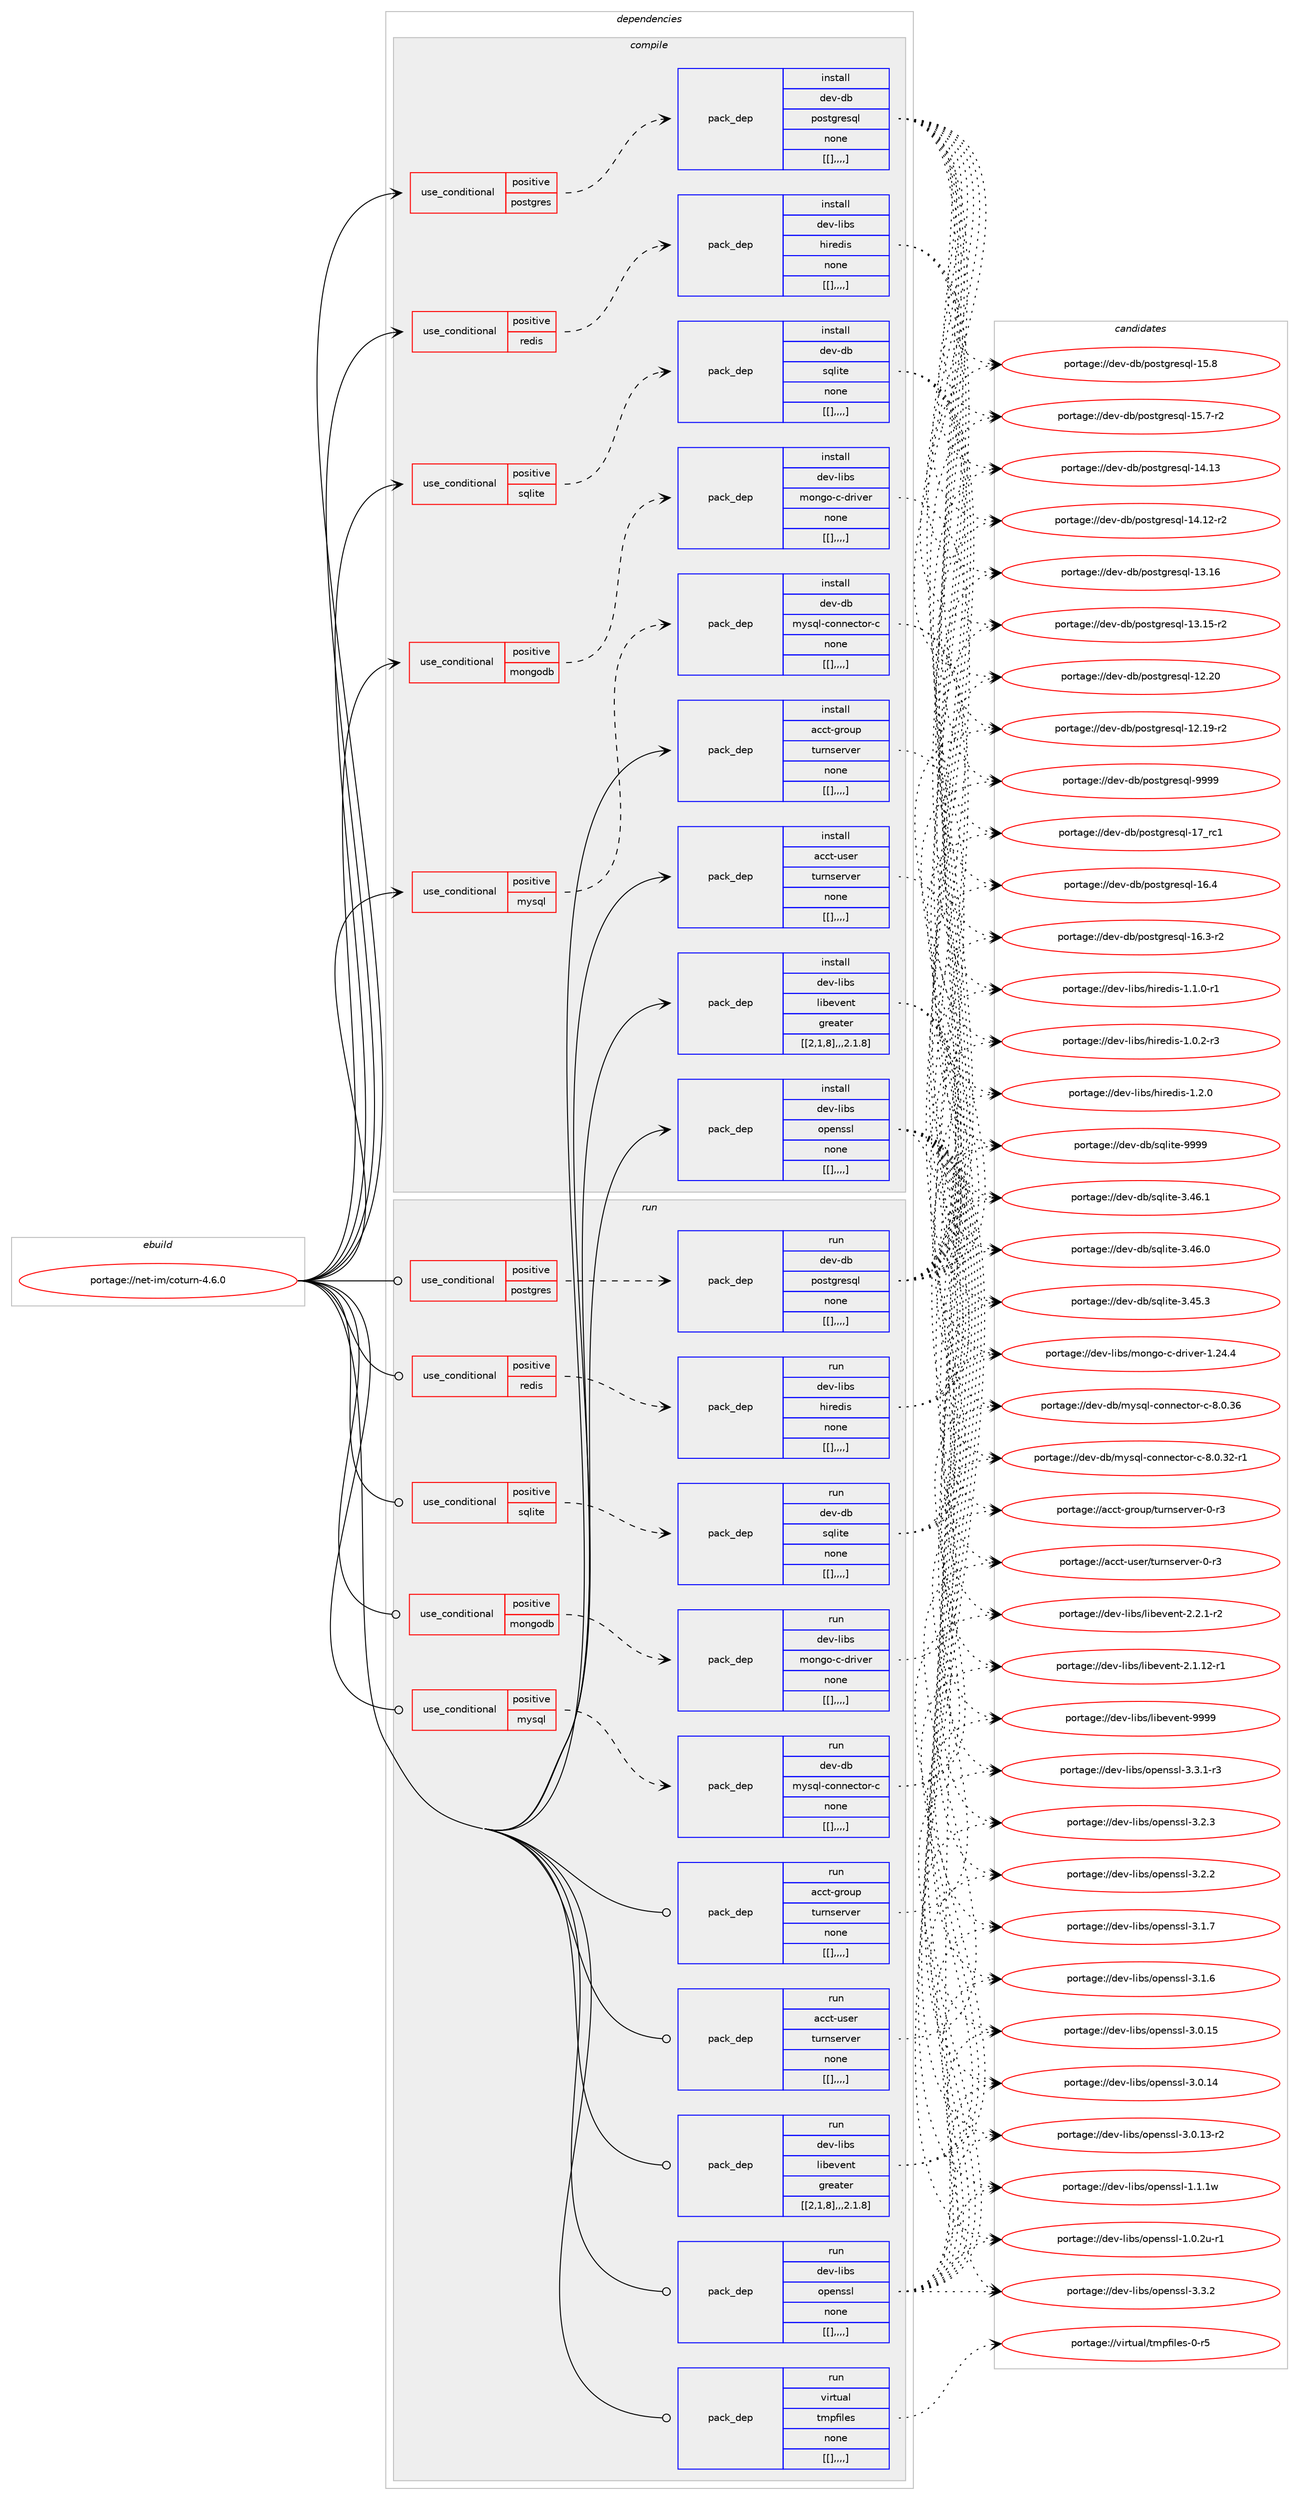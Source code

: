 digraph prolog {

# *************
# Graph options
# *************

newrank=true;
concentrate=true;
compound=true;
graph [rankdir=LR,fontname=Helvetica,fontsize=10,ranksep=1.5];#, ranksep=2.5, nodesep=0.2];
edge  [arrowhead=vee];
node  [fontname=Helvetica,fontsize=10];

# **********
# The ebuild
# **********

subgraph cluster_leftcol {
color=gray;
label=<<i>ebuild</i>>;
id [label="portage://net-im/coturn-4.6.0", color=red, width=4, href="../net-im/coturn-4.6.0.svg"];
}

# ****************
# The dependencies
# ****************

subgraph cluster_midcol {
color=gray;
label=<<i>dependencies</i>>;
subgraph cluster_compile {
fillcolor="#eeeeee";
style=filled;
label=<<i>compile</i>>;
subgraph cond95551 {
dependency362339 [label=<<TABLE BORDER="0" CELLBORDER="1" CELLSPACING="0" CELLPADDING="4"><TR><TD ROWSPAN="3" CELLPADDING="10">use_conditional</TD></TR><TR><TD>positive</TD></TR><TR><TD>mongodb</TD></TR></TABLE>>, shape=none, color=red];
subgraph pack264148 {
dependency362340 [label=<<TABLE BORDER="0" CELLBORDER="1" CELLSPACING="0" CELLPADDING="4" WIDTH="220"><TR><TD ROWSPAN="6" CELLPADDING="30">pack_dep</TD></TR><TR><TD WIDTH="110">install</TD></TR><TR><TD>dev-libs</TD></TR><TR><TD>mongo-c-driver</TD></TR><TR><TD>none</TD></TR><TR><TD>[[],,,,]</TD></TR></TABLE>>, shape=none, color=blue];
}
dependency362339:e -> dependency362340:w [weight=20,style="dashed",arrowhead="vee"];
}
id:e -> dependency362339:w [weight=20,style="solid",arrowhead="vee"];
subgraph cond95552 {
dependency362341 [label=<<TABLE BORDER="0" CELLBORDER="1" CELLSPACING="0" CELLPADDING="4"><TR><TD ROWSPAN="3" CELLPADDING="10">use_conditional</TD></TR><TR><TD>positive</TD></TR><TR><TD>mysql</TD></TR></TABLE>>, shape=none, color=red];
subgraph pack264149 {
dependency362342 [label=<<TABLE BORDER="0" CELLBORDER="1" CELLSPACING="0" CELLPADDING="4" WIDTH="220"><TR><TD ROWSPAN="6" CELLPADDING="30">pack_dep</TD></TR><TR><TD WIDTH="110">install</TD></TR><TR><TD>dev-db</TD></TR><TR><TD>mysql-connector-c</TD></TR><TR><TD>none</TD></TR><TR><TD>[[],,,,]</TD></TR></TABLE>>, shape=none, color=blue];
}
dependency362341:e -> dependency362342:w [weight=20,style="dashed",arrowhead="vee"];
}
id:e -> dependency362341:w [weight=20,style="solid",arrowhead="vee"];
subgraph cond95553 {
dependency362343 [label=<<TABLE BORDER="0" CELLBORDER="1" CELLSPACING="0" CELLPADDING="4"><TR><TD ROWSPAN="3" CELLPADDING="10">use_conditional</TD></TR><TR><TD>positive</TD></TR><TR><TD>postgres</TD></TR></TABLE>>, shape=none, color=red];
subgraph pack264150 {
dependency362344 [label=<<TABLE BORDER="0" CELLBORDER="1" CELLSPACING="0" CELLPADDING="4" WIDTH="220"><TR><TD ROWSPAN="6" CELLPADDING="30">pack_dep</TD></TR><TR><TD WIDTH="110">install</TD></TR><TR><TD>dev-db</TD></TR><TR><TD>postgresql</TD></TR><TR><TD>none</TD></TR><TR><TD>[[],,,,]</TD></TR></TABLE>>, shape=none, color=blue];
}
dependency362343:e -> dependency362344:w [weight=20,style="dashed",arrowhead="vee"];
}
id:e -> dependency362343:w [weight=20,style="solid",arrowhead="vee"];
subgraph cond95554 {
dependency362345 [label=<<TABLE BORDER="0" CELLBORDER="1" CELLSPACING="0" CELLPADDING="4"><TR><TD ROWSPAN="3" CELLPADDING="10">use_conditional</TD></TR><TR><TD>positive</TD></TR><TR><TD>redis</TD></TR></TABLE>>, shape=none, color=red];
subgraph pack264151 {
dependency362346 [label=<<TABLE BORDER="0" CELLBORDER="1" CELLSPACING="0" CELLPADDING="4" WIDTH="220"><TR><TD ROWSPAN="6" CELLPADDING="30">pack_dep</TD></TR><TR><TD WIDTH="110">install</TD></TR><TR><TD>dev-libs</TD></TR><TR><TD>hiredis</TD></TR><TR><TD>none</TD></TR><TR><TD>[[],,,,]</TD></TR></TABLE>>, shape=none, color=blue];
}
dependency362345:e -> dependency362346:w [weight=20,style="dashed",arrowhead="vee"];
}
id:e -> dependency362345:w [weight=20,style="solid",arrowhead="vee"];
subgraph cond95555 {
dependency362347 [label=<<TABLE BORDER="0" CELLBORDER="1" CELLSPACING="0" CELLPADDING="4"><TR><TD ROWSPAN="3" CELLPADDING="10">use_conditional</TD></TR><TR><TD>positive</TD></TR><TR><TD>sqlite</TD></TR></TABLE>>, shape=none, color=red];
subgraph pack264152 {
dependency362348 [label=<<TABLE BORDER="0" CELLBORDER="1" CELLSPACING="0" CELLPADDING="4" WIDTH="220"><TR><TD ROWSPAN="6" CELLPADDING="30">pack_dep</TD></TR><TR><TD WIDTH="110">install</TD></TR><TR><TD>dev-db</TD></TR><TR><TD>sqlite</TD></TR><TR><TD>none</TD></TR><TR><TD>[[],,,,]</TD></TR></TABLE>>, shape=none, color=blue];
}
dependency362347:e -> dependency362348:w [weight=20,style="dashed",arrowhead="vee"];
}
id:e -> dependency362347:w [weight=20,style="solid",arrowhead="vee"];
subgraph pack264153 {
dependency362349 [label=<<TABLE BORDER="0" CELLBORDER="1" CELLSPACING="0" CELLPADDING="4" WIDTH="220"><TR><TD ROWSPAN="6" CELLPADDING="30">pack_dep</TD></TR><TR><TD WIDTH="110">install</TD></TR><TR><TD>acct-group</TD></TR><TR><TD>turnserver</TD></TR><TR><TD>none</TD></TR><TR><TD>[[],,,,]</TD></TR></TABLE>>, shape=none, color=blue];
}
id:e -> dependency362349:w [weight=20,style="solid",arrowhead="vee"];
subgraph pack264154 {
dependency362350 [label=<<TABLE BORDER="0" CELLBORDER="1" CELLSPACING="0" CELLPADDING="4" WIDTH="220"><TR><TD ROWSPAN="6" CELLPADDING="30">pack_dep</TD></TR><TR><TD WIDTH="110">install</TD></TR><TR><TD>acct-user</TD></TR><TR><TD>turnserver</TD></TR><TR><TD>none</TD></TR><TR><TD>[[],,,,]</TD></TR></TABLE>>, shape=none, color=blue];
}
id:e -> dependency362350:w [weight=20,style="solid",arrowhead="vee"];
subgraph pack264155 {
dependency362351 [label=<<TABLE BORDER="0" CELLBORDER="1" CELLSPACING="0" CELLPADDING="4" WIDTH="220"><TR><TD ROWSPAN="6" CELLPADDING="30">pack_dep</TD></TR><TR><TD WIDTH="110">install</TD></TR><TR><TD>dev-libs</TD></TR><TR><TD>libevent</TD></TR><TR><TD>greater</TD></TR><TR><TD>[[2,1,8],,,2.1.8]</TD></TR></TABLE>>, shape=none, color=blue];
}
id:e -> dependency362351:w [weight=20,style="solid",arrowhead="vee"];
subgraph pack264156 {
dependency362352 [label=<<TABLE BORDER="0" CELLBORDER="1" CELLSPACING="0" CELLPADDING="4" WIDTH="220"><TR><TD ROWSPAN="6" CELLPADDING="30">pack_dep</TD></TR><TR><TD WIDTH="110">install</TD></TR><TR><TD>dev-libs</TD></TR><TR><TD>openssl</TD></TR><TR><TD>none</TD></TR><TR><TD>[[],,,,]</TD></TR></TABLE>>, shape=none, color=blue];
}
id:e -> dependency362352:w [weight=20,style="solid",arrowhead="vee"];
}
subgraph cluster_compileandrun {
fillcolor="#eeeeee";
style=filled;
label=<<i>compile and run</i>>;
}
subgraph cluster_run {
fillcolor="#eeeeee";
style=filled;
label=<<i>run</i>>;
subgraph cond95556 {
dependency362353 [label=<<TABLE BORDER="0" CELLBORDER="1" CELLSPACING="0" CELLPADDING="4"><TR><TD ROWSPAN="3" CELLPADDING="10">use_conditional</TD></TR><TR><TD>positive</TD></TR><TR><TD>mongodb</TD></TR></TABLE>>, shape=none, color=red];
subgraph pack264157 {
dependency362354 [label=<<TABLE BORDER="0" CELLBORDER="1" CELLSPACING="0" CELLPADDING="4" WIDTH="220"><TR><TD ROWSPAN="6" CELLPADDING="30">pack_dep</TD></TR><TR><TD WIDTH="110">run</TD></TR><TR><TD>dev-libs</TD></TR><TR><TD>mongo-c-driver</TD></TR><TR><TD>none</TD></TR><TR><TD>[[],,,,]</TD></TR></TABLE>>, shape=none, color=blue];
}
dependency362353:e -> dependency362354:w [weight=20,style="dashed",arrowhead="vee"];
}
id:e -> dependency362353:w [weight=20,style="solid",arrowhead="odot"];
subgraph cond95557 {
dependency362355 [label=<<TABLE BORDER="0" CELLBORDER="1" CELLSPACING="0" CELLPADDING="4"><TR><TD ROWSPAN="3" CELLPADDING="10">use_conditional</TD></TR><TR><TD>positive</TD></TR><TR><TD>mysql</TD></TR></TABLE>>, shape=none, color=red];
subgraph pack264158 {
dependency362356 [label=<<TABLE BORDER="0" CELLBORDER="1" CELLSPACING="0" CELLPADDING="4" WIDTH="220"><TR><TD ROWSPAN="6" CELLPADDING="30">pack_dep</TD></TR><TR><TD WIDTH="110">run</TD></TR><TR><TD>dev-db</TD></TR><TR><TD>mysql-connector-c</TD></TR><TR><TD>none</TD></TR><TR><TD>[[],,,,]</TD></TR></TABLE>>, shape=none, color=blue];
}
dependency362355:e -> dependency362356:w [weight=20,style="dashed",arrowhead="vee"];
}
id:e -> dependency362355:w [weight=20,style="solid",arrowhead="odot"];
subgraph cond95558 {
dependency362357 [label=<<TABLE BORDER="0" CELLBORDER="1" CELLSPACING="0" CELLPADDING="4"><TR><TD ROWSPAN="3" CELLPADDING="10">use_conditional</TD></TR><TR><TD>positive</TD></TR><TR><TD>postgres</TD></TR></TABLE>>, shape=none, color=red];
subgraph pack264159 {
dependency362358 [label=<<TABLE BORDER="0" CELLBORDER="1" CELLSPACING="0" CELLPADDING="4" WIDTH="220"><TR><TD ROWSPAN="6" CELLPADDING="30">pack_dep</TD></TR><TR><TD WIDTH="110">run</TD></TR><TR><TD>dev-db</TD></TR><TR><TD>postgresql</TD></TR><TR><TD>none</TD></TR><TR><TD>[[],,,,]</TD></TR></TABLE>>, shape=none, color=blue];
}
dependency362357:e -> dependency362358:w [weight=20,style="dashed",arrowhead="vee"];
}
id:e -> dependency362357:w [weight=20,style="solid",arrowhead="odot"];
subgraph cond95559 {
dependency362359 [label=<<TABLE BORDER="0" CELLBORDER="1" CELLSPACING="0" CELLPADDING="4"><TR><TD ROWSPAN="3" CELLPADDING="10">use_conditional</TD></TR><TR><TD>positive</TD></TR><TR><TD>redis</TD></TR></TABLE>>, shape=none, color=red];
subgraph pack264160 {
dependency362360 [label=<<TABLE BORDER="0" CELLBORDER="1" CELLSPACING="0" CELLPADDING="4" WIDTH="220"><TR><TD ROWSPAN="6" CELLPADDING="30">pack_dep</TD></TR><TR><TD WIDTH="110">run</TD></TR><TR><TD>dev-libs</TD></TR><TR><TD>hiredis</TD></TR><TR><TD>none</TD></TR><TR><TD>[[],,,,]</TD></TR></TABLE>>, shape=none, color=blue];
}
dependency362359:e -> dependency362360:w [weight=20,style="dashed",arrowhead="vee"];
}
id:e -> dependency362359:w [weight=20,style="solid",arrowhead="odot"];
subgraph cond95560 {
dependency362361 [label=<<TABLE BORDER="0" CELLBORDER="1" CELLSPACING="0" CELLPADDING="4"><TR><TD ROWSPAN="3" CELLPADDING="10">use_conditional</TD></TR><TR><TD>positive</TD></TR><TR><TD>sqlite</TD></TR></TABLE>>, shape=none, color=red];
subgraph pack264161 {
dependency362362 [label=<<TABLE BORDER="0" CELLBORDER="1" CELLSPACING="0" CELLPADDING="4" WIDTH="220"><TR><TD ROWSPAN="6" CELLPADDING="30">pack_dep</TD></TR><TR><TD WIDTH="110">run</TD></TR><TR><TD>dev-db</TD></TR><TR><TD>sqlite</TD></TR><TR><TD>none</TD></TR><TR><TD>[[],,,,]</TD></TR></TABLE>>, shape=none, color=blue];
}
dependency362361:e -> dependency362362:w [weight=20,style="dashed",arrowhead="vee"];
}
id:e -> dependency362361:w [weight=20,style="solid",arrowhead="odot"];
subgraph pack264162 {
dependency362363 [label=<<TABLE BORDER="0" CELLBORDER="1" CELLSPACING="0" CELLPADDING="4" WIDTH="220"><TR><TD ROWSPAN="6" CELLPADDING="30">pack_dep</TD></TR><TR><TD WIDTH="110">run</TD></TR><TR><TD>acct-group</TD></TR><TR><TD>turnserver</TD></TR><TR><TD>none</TD></TR><TR><TD>[[],,,,]</TD></TR></TABLE>>, shape=none, color=blue];
}
id:e -> dependency362363:w [weight=20,style="solid",arrowhead="odot"];
subgraph pack264163 {
dependency362364 [label=<<TABLE BORDER="0" CELLBORDER="1" CELLSPACING="0" CELLPADDING="4" WIDTH="220"><TR><TD ROWSPAN="6" CELLPADDING="30">pack_dep</TD></TR><TR><TD WIDTH="110">run</TD></TR><TR><TD>acct-user</TD></TR><TR><TD>turnserver</TD></TR><TR><TD>none</TD></TR><TR><TD>[[],,,,]</TD></TR></TABLE>>, shape=none, color=blue];
}
id:e -> dependency362364:w [weight=20,style="solid",arrowhead="odot"];
subgraph pack264164 {
dependency362365 [label=<<TABLE BORDER="0" CELLBORDER="1" CELLSPACING="0" CELLPADDING="4" WIDTH="220"><TR><TD ROWSPAN="6" CELLPADDING="30">pack_dep</TD></TR><TR><TD WIDTH="110">run</TD></TR><TR><TD>dev-libs</TD></TR><TR><TD>libevent</TD></TR><TR><TD>greater</TD></TR><TR><TD>[[2,1,8],,,2.1.8]</TD></TR></TABLE>>, shape=none, color=blue];
}
id:e -> dependency362365:w [weight=20,style="solid",arrowhead="odot"];
subgraph pack264165 {
dependency362366 [label=<<TABLE BORDER="0" CELLBORDER="1" CELLSPACING="0" CELLPADDING="4" WIDTH="220"><TR><TD ROWSPAN="6" CELLPADDING="30">pack_dep</TD></TR><TR><TD WIDTH="110">run</TD></TR><TR><TD>dev-libs</TD></TR><TR><TD>openssl</TD></TR><TR><TD>none</TD></TR><TR><TD>[[],,,,]</TD></TR></TABLE>>, shape=none, color=blue];
}
id:e -> dependency362366:w [weight=20,style="solid",arrowhead="odot"];
subgraph pack264166 {
dependency362367 [label=<<TABLE BORDER="0" CELLBORDER="1" CELLSPACING="0" CELLPADDING="4" WIDTH="220"><TR><TD ROWSPAN="6" CELLPADDING="30">pack_dep</TD></TR><TR><TD WIDTH="110">run</TD></TR><TR><TD>virtual</TD></TR><TR><TD>tmpfiles</TD></TR><TR><TD>none</TD></TR><TR><TD>[[],,,,]</TD></TR></TABLE>>, shape=none, color=blue];
}
id:e -> dependency362367:w [weight=20,style="solid",arrowhead="odot"];
}
}

# **************
# The candidates
# **************

subgraph cluster_choices {
rank=same;
color=gray;
label=<<i>candidates</i>>;

subgraph choice264148 {
color=black;
nodesep=1;
choice10010111845108105981154710911111010311145994510011410511810111445494650524652 [label="portage://dev-libs/mongo-c-driver-1.24.4", color=red, width=4,href="../dev-libs/mongo-c-driver-1.24.4.svg"];
dependency362340:e -> choice10010111845108105981154710911111010311145994510011410511810111445494650524652:w [style=dotted,weight="100"];
}
subgraph choice264149 {
color=black;
nodesep=1;
choice100101118451009847109121115113108459911111011010199116111114459945564648465154 [label="portage://dev-db/mysql-connector-c-8.0.36", color=red, width=4,href="../dev-db/mysql-connector-c-8.0.36.svg"];
choice1001011184510098471091211151131084599111110110101991161111144599455646484651504511449 [label="portage://dev-db/mysql-connector-c-8.0.32-r1", color=red, width=4,href="../dev-db/mysql-connector-c-8.0.32-r1.svg"];
dependency362342:e -> choice100101118451009847109121115113108459911111011010199116111114459945564648465154:w [style=dotted,weight="100"];
dependency362342:e -> choice1001011184510098471091211151131084599111110110101991161111144599455646484651504511449:w [style=dotted,weight="100"];
}
subgraph choice264150 {
color=black;
nodesep=1;
choice1001011184510098471121111151161031141011151131084557575757 [label="portage://dev-db/postgresql-9999", color=red, width=4,href="../dev-db/postgresql-9999.svg"];
choice100101118451009847112111115116103114101115113108454955951149949 [label="portage://dev-db/postgresql-17_rc1", color=red, width=4,href="../dev-db/postgresql-17_rc1.svg"];
choice1001011184510098471121111151161031141011151131084549544652 [label="portage://dev-db/postgresql-16.4", color=red, width=4,href="../dev-db/postgresql-16.4.svg"];
choice10010111845100984711211111511610311410111511310845495446514511450 [label="portage://dev-db/postgresql-16.3-r2", color=red, width=4,href="../dev-db/postgresql-16.3-r2.svg"];
choice1001011184510098471121111151161031141011151131084549534656 [label="portage://dev-db/postgresql-15.8", color=red, width=4,href="../dev-db/postgresql-15.8.svg"];
choice10010111845100984711211111511610311410111511310845495346554511450 [label="portage://dev-db/postgresql-15.7-r2", color=red, width=4,href="../dev-db/postgresql-15.7-r2.svg"];
choice100101118451009847112111115116103114101115113108454952464951 [label="portage://dev-db/postgresql-14.13", color=red, width=4,href="../dev-db/postgresql-14.13.svg"];
choice1001011184510098471121111151161031141011151131084549524649504511450 [label="portage://dev-db/postgresql-14.12-r2", color=red, width=4,href="../dev-db/postgresql-14.12-r2.svg"];
choice100101118451009847112111115116103114101115113108454951464954 [label="portage://dev-db/postgresql-13.16", color=red, width=4,href="../dev-db/postgresql-13.16.svg"];
choice1001011184510098471121111151161031141011151131084549514649534511450 [label="portage://dev-db/postgresql-13.15-r2", color=red, width=4,href="../dev-db/postgresql-13.15-r2.svg"];
choice100101118451009847112111115116103114101115113108454950465048 [label="portage://dev-db/postgresql-12.20", color=red, width=4,href="../dev-db/postgresql-12.20.svg"];
choice1001011184510098471121111151161031141011151131084549504649574511450 [label="portage://dev-db/postgresql-12.19-r2", color=red, width=4,href="../dev-db/postgresql-12.19-r2.svg"];
dependency362344:e -> choice1001011184510098471121111151161031141011151131084557575757:w [style=dotted,weight="100"];
dependency362344:e -> choice100101118451009847112111115116103114101115113108454955951149949:w [style=dotted,weight="100"];
dependency362344:e -> choice1001011184510098471121111151161031141011151131084549544652:w [style=dotted,weight="100"];
dependency362344:e -> choice10010111845100984711211111511610311410111511310845495446514511450:w [style=dotted,weight="100"];
dependency362344:e -> choice1001011184510098471121111151161031141011151131084549534656:w [style=dotted,weight="100"];
dependency362344:e -> choice10010111845100984711211111511610311410111511310845495346554511450:w [style=dotted,weight="100"];
dependency362344:e -> choice100101118451009847112111115116103114101115113108454952464951:w [style=dotted,weight="100"];
dependency362344:e -> choice1001011184510098471121111151161031141011151131084549524649504511450:w [style=dotted,weight="100"];
dependency362344:e -> choice100101118451009847112111115116103114101115113108454951464954:w [style=dotted,weight="100"];
dependency362344:e -> choice1001011184510098471121111151161031141011151131084549514649534511450:w [style=dotted,weight="100"];
dependency362344:e -> choice100101118451009847112111115116103114101115113108454950465048:w [style=dotted,weight="100"];
dependency362344:e -> choice1001011184510098471121111151161031141011151131084549504649574511450:w [style=dotted,weight="100"];
}
subgraph choice264151 {
color=black;
nodesep=1;
choice100101118451081059811547104105114101100105115454946504648 [label="portage://dev-libs/hiredis-1.2.0", color=red, width=4,href="../dev-libs/hiredis-1.2.0.svg"];
choice1001011184510810598115471041051141011001051154549464946484511449 [label="portage://dev-libs/hiredis-1.1.0-r1", color=red, width=4,href="../dev-libs/hiredis-1.1.0-r1.svg"];
choice1001011184510810598115471041051141011001051154549464846504511451 [label="portage://dev-libs/hiredis-1.0.2-r3", color=red, width=4,href="../dev-libs/hiredis-1.0.2-r3.svg"];
dependency362346:e -> choice100101118451081059811547104105114101100105115454946504648:w [style=dotted,weight="100"];
dependency362346:e -> choice1001011184510810598115471041051141011001051154549464946484511449:w [style=dotted,weight="100"];
dependency362346:e -> choice1001011184510810598115471041051141011001051154549464846504511451:w [style=dotted,weight="100"];
}
subgraph choice264152 {
color=black;
nodesep=1;
choice1001011184510098471151131081051161014557575757 [label="portage://dev-db/sqlite-9999", color=red, width=4,href="../dev-db/sqlite-9999.svg"];
choice10010111845100984711511310810511610145514652544649 [label="portage://dev-db/sqlite-3.46.1", color=red, width=4,href="../dev-db/sqlite-3.46.1.svg"];
choice10010111845100984711511310810511610145514652544648 [label="portage://dev-db/sqlite-3.46.0", color=red, width=4,href="../dev-db/sqlite-3.46.0.svg"];
choice10010111845100984711511310810511610145514652534651 [label="portage://dev-db/sqlite-3.45.3", color=red, width=4,href="../dev-db/sqlite-3.45.3.svg"];
dependency362348:e -> choice1001011184510098471151131081051161014557575757:w [style=dotted,weight="100"];
dependency362348:e -> choice10010111845100984711511310810511610145514652544649:w [style=dotted,weight="100"];
dependency362348:e -> choice10010111845100984711511310810511610145514652544648:w [style=dotted,weight="100"];
dependency362348:e -> choice10010111845100984711511310810511610145514652534651:w [style=dotted,weight="100"];
}
subgraph choice264153 {
color=black;
nodesep=1;
choice979999116451031141111171124711611711411011510111411810111445484511451 [label="portage://acct-group/turnserver-0-r3", color=red, width=4,href="../acct-group/turnserver-0-r3.svg"];
dependency362349:e -> choice979999116451031141111171124711611711411011510111411810111445484511451:w [style=dotted,weight="100"];
}
subgraph choice264154 {
color=black;
nodesep=1;
choice979999116451171151011144711611711411011510111411810111445484511451 [label="portage://acct-user/turnserver-0-r3", color=red, width=4,href="../acct-user/turnserver-0-r3.svg"];
dependency362350:e -> choice979999116451171151011144711611711411011510111411810111445484511451:w [style=dotted,weight="100"];
}
subgraph choice264155 {
color=black;
nodesep=1;
choice100101118451081059811547108105981011181011101164557575757 [label="portage://dev-libs/libevent-9999", color=red, width=4,href="../dev-libs/libevent-9999.svg"];
choice100101118451081059811547108105981011181011101164550465046494511450 [label="portage://dev-libs/libevent-2.2.1-r2", color=red, width=4,href="../dev-libs/libevent-2.2.1-r2.svg"];
choice10010111845108105981154710810598101118101110116455046494649504511449 [label="portage://dev-libs/libevent-2.1.12-r1", color=red, width=4,href="../dev-libs/libevent-2.1.12-r1.svg"];
dependency362351:e -> choice100101118451081059811547108105981011181011101164557575757:w [style=dotted,weight="100"];
dependency362351:e -> choice100101118451081059811547108105981011181011101164550465046494511450:w [style=dotted,weight="100"];
dependency362351:e -> choice10010111845108105981154710810598101118101110116455046494649504511449:w [style=dotted,weight="100"];
}
subgraph choice264156 {
color=black;
nodesep=1;
choice100101118451081059811547111112101110115115108455146514650 [label="portage://dev-libs/openssl-3.3.2", color=red, width=4,href="../dev-libs/openssl-3.3.2.svg"];
choice1001011184510810598115471111121011101151151084551465146494511451 [label="portage://dev-libs/openssl-3.3.1-r3", color=red, width=4,href="../dev-libs/openssl-3.3.1-r3.svg"];
choice100101118451081059811547111112101110115115108455146504651 [label="portage://dev-libs/openssl-3.2.3", color=red, width=4,href="../dev-libs/openssl-3.2.3.svg"];
choice100101118451081059811547111112101110115115108455146504650 [label="portage://dev-libs/openssl-3.2.2", color=red, width=4,href="../dev-libs/openssl-3.2.2.svg"];
choice100101118451081059811547111112101110115115108455146494655 [label="portage://dev-libs/openssl-3.1.7", color=red, width=4,href="../dev-libs/openssl-3.1.7.svg"];
choice100101118451081059811547111112101110115115108455146494654 [label="portage://dev-libs/openssl-3.1.6", color=red, width=4,href="../dev-libs/openssl-3.1.6.svg"];
choice10010111845108105981154711111210111011511510845514648464953 [label="portage://dev-libs/openssl-3.0.15", color=red, width=4,href="../dev-libs/openssl-3.0.15.svg"];
choice10010111845108105981154711111210111011511510845514648464952 [label="portage://dev-libs/openssl-3.0.14", color=red, width=4,href="../dev-libs/openssl-3.0.14.svg"];
choice100101118451081059811547111112101110115115108455146484649514511450 [label="portage://dev-libs/openssl-3.0.13-r2", color=red, width=4,href="../dev-libs/openssl-3.0.13-r2.svg"];
choice100101118451081059811547111112101110115115108454946494649119 [label="portage://dev-libs/openssl-1.1.1w", color=red, width=4,href="../dev-libs/openssl-1.1.1w.svg"];
choice1001011184510810598115471111121011101151151084549464846501174511449 [label="portage://dev-libs/openssl-1.0.2u-r1", color=red, width=4,href="../dev-libs/openssl-1.0.2u-r1.svg"];
dependency362352:e -> choice100101118451081059811547111112101110115115108455146514650:w [style=dotted,weight="100"];
dependency362352:e -> choice1001011184510810598115471111121011101151151084551465146494511451:w [style=dotted,weight="100"];
dependency362352:e -> choice100101118451081059811547111112101110115115108455146504651:w [style=dotted,weight="100"];
dependency362352:e -> choice100101118451081059811547111112101110115115108455146504650:w [style=dotted,weight="100"];
dependency362352:e -> choice100101118451081059811547111112101110115115108455146494655:w [style=dotted,weight="100"];
dependency362352:e -> choice100101118451081059811547111112101110115115108455146494654:w [style=dotted,weight="100"];
dependency362352:e -> choice10010111845108105981154711111210111011511510845514648464953:w [style=dotted,weight="100"];
dependency362352:e -> choice10010111845108105981154711111210111011511510845514648464952:w [style=dotted,weight="100"];
dependency362352:e -> choice100101118451081059811547111112101110115115108455146484649514511450:w [style=dotted,weight="100"];
dependency362352:e -> choice100101118451081059811547111112101110115115108454946494649119:w [style=dotted,weight="100"];
dependency362352:e -> choice1001011184510810598115471111121011101151151084549464846501174511449:w [style=dotted,weight="100"];
}
subgraph choice264157 {
color=black;
nodesep=1;
choice10010111845108105981154710911111010311145994510011410511810111445494650524652 [label="portage://dev-libs/mongo-c-driver-1.24.4", color=red, width=4,href="../dev-libs/mongo-c-driver-1.24.4.svg"];
dependency362354:e -> choice10010111845108105981154710911111010311145994510011410511810111445494650524652:w [style=dotted,weight="100"];
}
subgraph choice264158 {
color=black;
nodesep=1;
choice100101118451009847109121115113108459911111011010199116111114459945564648465154 [label="portage://dev-db/mysql-connector-c-8.0.36", color=red, width=4,href="../dev-db/mysql-connector-c-8.0.36.svg"];
choice1001011184510098471091211151131084599111110110101991161111144599455646484651504511449 [label="portage://dev-db/mysql-connector-c-8.0.32-r1", color=red, width=4,href="../dev-db/mysql-connector-c-8.0.32-r1.svg"];
dependency362356:e -> choice100101118451009847109121115113108459911111011010199116111114459945564648465154:w [style=dotted,weight="100"];
dependency362356:e -> choice1001011184510098471091211151131084599111110110101991161111144599455646484651504511449:w [style=dotted,weight="100"];
}
subgraph choice264159 {
color=black;
nodesep=1;
choice1001011184510098471121111151161031141011151131084557575757 [label="portage://dev-db/postgresql-9999", color=red, width=4,href="../dev-db/postgresql-9999.svg"];
choice100101118451009847112111115116103114101115113108454955951149949 [label="portage://dev-db/postgresql-17_rc1", color=red, width=4,href="../dev-db/postgresql-17_rc1.svg"];
choice1001011184510098471121111151161031141011151131084549544652 [label="portage://dev-db/postgresql-16.4", color=red, width=4,href="../dev-db/postgresql-16.4.svg"];
choice10010111845100984711211111511610311410111511310845495446514511450 [label="portage://dev-db/postgresql-16.3-r2", color=red, width=4,href="../dev-db/postgresql-16.3-r2.svg"];
choice1001011184510098471121111151161031141011151131084549534656 [label="portage://dev-db/postgresql-15.8", color=red, width=4,href="../dev-db/postgresql-15.8.svg"];
choice10010111845100984711211111511610311410111511310845495346554511450 [label="portage://dev-db/postgresql-15.7-r2", color=red, width=4,href="../dev-db/postgresql-15.7-r2.svg"];
choice100101118451009847112111115116103114101115113108454952464951 [label="portage://dev-db/postgresql-14.13", color=red, width=4,href="../dev-db/postgresql-14.13.svg"];
choice1001011184510098471121111151161031141011151131084549524649504511450 [label="portage://dev-db/postgresql-14.12-r2", color=red, width=4,href="../dev-db/postgresql-14.12-r2.svg"];
choice100101118451009847112111115116103114101115113108454951464954 [label="portage://dev-db/postgresql-13.16", color=red, width=4,href="../dev-db/postgresql-13.16.svg"];
choice1001011184510098471121111151161031141011151131084549514649534511450 [label="portage://dev-db/postgresql-13.15-r2", color=red, width=4,href="../dev-db/postgresql-13.15-r2.svg"];
choice100101118451009847112111115116103114101115113108454950465048 [label="portage://dev-db/postgresql-12.20", color=red, width=4,href="../dev-db/postgresql-12.20.svg"];
choice1001011184510098471121111151161031141011151131084549504649574511450 [label="portage://dev-db/postgresql-12.19-r2", color=red, width=4,href="../dev-db/postgresql-12.19-r2.svg"];
dependency362358:e -> choice1001011184510098471121111151161031141011151131084557575757:w [style=dotted,weight="100"];
dependency362358:e -> choice100101118451009847112111115116103114101115113108454955951149949:w [style=dotted,weight="100"];
dependency362358:e -> choice1001011184510098471121111151161031141011151131084549544652:w [style=dotted,weight="100"];
dependency362358:e -> choice10010111845100984711211111511610311410111511310845495446514511450:w [style=dotted,weight="100"];
dependency362358:e -> choice1001011184510098471121111151161031141011151131084549534656:w [style=dotted,weight="100"];
dependency362358:e -> choice10010111845100984711211111511610311410111511310845495346554511450:w [style=dotted,weight="100"];
dependency362358:e -> choice100101118451009847112111115116103114101115113108454952464951:w [style=dotted,weight="100"];
dependency362358:e -> choice1001011184510098471121111151161031141011151131084549524649504511450:w [style=dotted,weight="100"];
dependency362358:e -> choice100101118451009847112111115116103114101115113108454951464954:w [style=dotted,weight="100"];
dependency362358:e -> choice1001011184510098471121111151161031141011151131084549514649534511450:w [style=dotted,weight="100"];
dependency362358:e -> choice100101118451009847112111115116103114101115113108454950465048:w [style=dotted,weight="100"];
dependency362358:e -> choice1001011184510098471121111151161031141011151131084549504649574511450:w [style=dotted,weight="100"];
}
subgraph choice264160 {
color=black;
nodesep=1;
choice100101118451081059811547104105114101100105115454946504648 [label="portage://dev-libs/hiredis-1.2.0", color=red, width=4,href="../dev-libs/hiredis-1.2.0.svg"];
choice1001011184510810598115471041051141011001051154549464946484511449 [label="portage://dev-libs/hiredis-1.1.0-r1", color=red, width=4,href="../dev-libs/hiredis-1.1.0-r1.svg"];
choice1001011184510810598115471041051141011001051154549464846504511451 [label="portage://dev-libs/hiredis-1.0.2-r3", color=red, width=4,href="../dev-libs/hiredis-1.0.2-r3.svg"];
dependency362360:e -> choice100101118451081059811547104105114101100105115454946504648:w [style=dotted,weight="100"];
dependency362360:e -> choice1001011184510810598115471041051141011001051154549464946484511449:w [style=dotted,weight="100"];
dependency362360:e -> choice1001011184510810598115471041051141011001051154549464846504511451:w [style=dotted,weight="100"];
}
subgraph choice264161 {
color=black;
nodesep=1;
choice1001011184510098471151131081051161014557575757 [label="portage://dev-db/sqlite-9999", color=red, width=4,href="../dev-db/sqlite-9999.svg"];
choice10010111845100984711511310810511610145514652544649 [label="portage://dev-db/sqlite-3.46.1", color=red, width=4,href="../dev-db/sqlite-3.46.1.svg"];
choice10010111845100984711511310810511610145514652544648 [label="portage://dev-db/sqlite-3.46.0", color=red, width=4,href="../dev-db/sqlite-3.46.0.svg"];
choice10010111845100984711511310810511610145514652534651 [label="portage://dev-db/sqlite-3.45.3", color=red, width=4,href="../dev-db/sqlite-3.45.3.svg"];
dependency362362:e -> choice1001011184510098471151131081051161014557575757:w [style=dotted,weight="100"];
dependency362362:e -> choice10010111845100984711511310810511610145514652544649:w [style=dotted,weight="100"];
dependency362362:e -> choice10010111845100984711511310810511610145514652544648:w [style=dotted,weight="100"];
dependency362362:e -> choice10010111845100984711511310810511610145514652534651:w [style=dotted,weight="100"];
}
subgraph choice264162 {
color=black;
nodesep=1;
choice979999116451031141111171124711611711411011510111411810111445484511451 [label="portage://acct-group/turnserver-0-r3", color=red, width=4,href="../acct-group/turnserver-0-r3.svg"];
dependency362363:e -> choice979999116451031141111171124711611711411011510111411810111445484511451:w [style=dotted,weight="100"];
}
subgraph choice264163 {
color=black;
nodesep=1;
choice979999116451171151011144711611711411011510111411810111445484511451 [label="portage://acct-user/turnserver-0-r3", color=red, width=4,href="../acct-user/turnserver-0-r3.svg"];
dependency362364:e -> choice979999116451171151011144711611711411011510111411810111445484511451:w [style=dotted,weight="100"];
}
subgraph choice264164 {
color=black;
nodesep=1;
choice100101118451081059811547108105981011181011101164557575757 [label="portage://dev-libs/libevent-9999", color=red, width=4,href="../dev-libs/libevent-9999.svg"];
choice100101118451081059811547108105981011181011101164550465046494511450 [label="portage://dev-libs/libevent-2.2.1-r2", color=red, width=4,href="../dev-libs/libevent-2.2.1-r2.svg"];
choice10010111845108105981154710810598101118101110116455046494649504511449 [label="portage://dev-libs/libevent-2.1.12-r1", color=red, width=4,href="../dev-libs/libevent-2.1.12-r1.svg"];
dependency362365:e -> choice100101118451081059811547108105981011181011101164557575757:w [style=dotted,weight="100"];
dependency362365:e -> choice100101118451081059811547108105981011181011101164550465046494511450:w [style=dotted,weight="100"];
dependency362365:e -> choice10010111845108105981154710810598101118101110116455046494649504511449:w [style=dotted,weight="100"];
}
subgraph choice264165 {
color=black;
nodesep=1;
choice100101118451081059811547111112101110115115108455146514650 [label="portage://dev-libs/openssl-3.3.2", color=red, width=4,href="../dev-libs/openssl-3.3.2.svg"];
choice1001011184510810598115471111121011101151151084551465146494511451 [label="portage://dev-libs/openssl-3.3.1-r3", color=red, width=4,href="../dev-libs/openssl-3.3.1-r3.svg"];
choice100101118451081059811547111112101110115115108455146504651 [label="portage://dev-libs/openssl-3.2.3", color=red, width=4,href="../dev-libs/openssl-3.2.3.svg"];
choice100101118451081059811547111112101110115115108455146504650 [label="portage://dev-libs/openssl-3.2.2", color=red, width=4,href="../dev-libs/openssl-3.2.2.svg"];
choice100101118451081059811547111112101110115115108455146494655 [label="portage://dev-libs/openssl-3.1.7", color=red, width=4,href="../dev-libs/openssl-3.1.7.svg"];
choice100101118451081059811547111112101110115115108455146494654 [label="portage://dev-libs/openssl-3.1.6", color=red, width=4,href="../dev-libs/openssl-3.1.6.svg"];
choice10010111845108105981154711111210111011511510845514648464953 [label="portage://dev-libs/openssl-3.0.15", color=red, width=4,href="../dev-libs/openssl-3.0.15.svg"];
choice10010111845108105981154711111210111011511510845514648464952 [label="portage://dev-libs/openssl-3.0.14", color=red, width=4,href="../dev-libs/openssl-3.0.14.svg"];
choice100101118451081059811547111112101110115115108455146484649514511450 [label="portage://dev-libs/openssl-3.0.13-r2", color=red, width=4,href="../dev-libs/openssl-3.0.13-r2.svg"];
choice100101118451081059811547111112101110115115108454946494649119 [label="portage://dev-libs/openssl-1.1.1w", color=red, width=4,href="../dev-libs/openssl-1.1.1w.svg"];
choice1001011184510810598115471111121011101151151084549464846501174511449 [label="portage://dev-libs/openssl-1.0.2u-r1", color=red, width=4,href="../dev-libs/openssl-1.0.2u-r1.svg"];
dependency362366:e -> choice100101118451081059811547111112101110115115108455146514650:w [style=dotted,weight="100"];
dependency362366:e -> choice1001011184510810598115471111121011101151151084551465146494511451:w [style=dotted,weight="100"];
dependency362366:e -> choice100101118451081059811547111112101110115115108455146504651:w [style=dotted,weight="100"];
dependency362366:e -> choice100101118451081059811547111112101110115115108455146504650:w [style=dotted,weight="100"];
dependency362366:e -> choice100101118451081059811547111112101110115115108455146494655:w [style=dotted,weight="100"];
dependency362366:e -> choice100101118451081059811547111112101110115115108455146494654:w [style=dotted,weight="100"];
dependency362366:e -> choice10010111845108105981154711111210111011511510845514648464953:w [style=dotted,weight="100"];
dependency362366:e -> choice10010111845108105981154711111210111011511510845514648464952:w [style=dotted,weight="100"];
dependency362366:e -> choice100101118451081059811547111112101110115115108455146484649514511450:w [style=dotted,weight="100"];
dependency362366:e -> choice100101118451081059811547111112101110115115108454946494649119:w [style=dotted,weight="100"];
dependency362366:e -> choice1001011184510810598115471111121011101151151084549464846501174511449:w [style=dotted,weight="100"];
}
subgraph choice264166 {
color=black;
nodesep=1;
choice118105114116117971084711610911210210510810111545484511453 [label="portage://virtual/tmpfiles-0-r5", color=red, width=4,href="../virtual/tmpfiles-0-r5.svg"];
dependency362367:e -> choice118105114116117971084711610911210210510810111545484511453:w [style=dotted,weight="100"];
}
}

}
